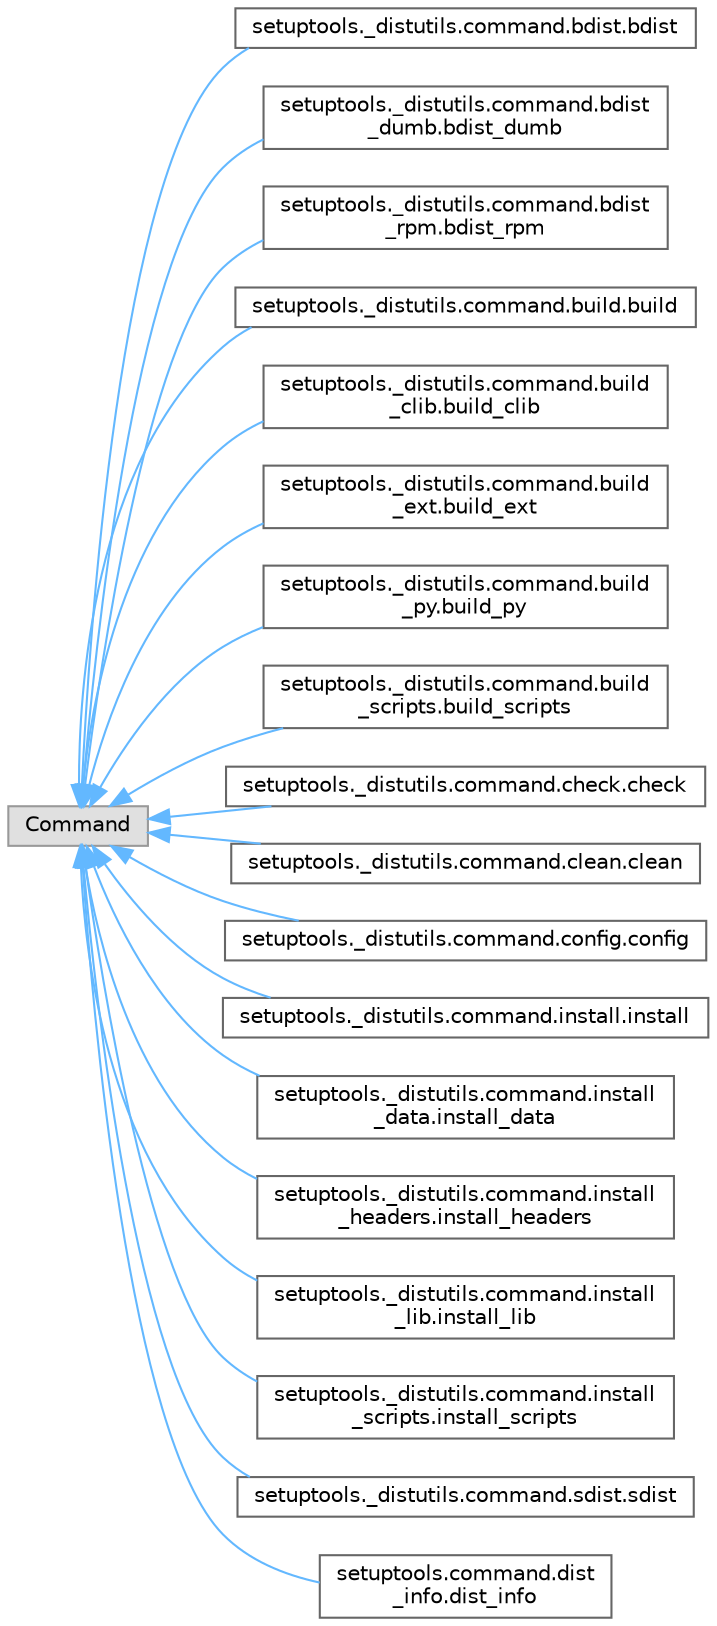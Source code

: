 digraph "Graphical Class Hierarchy"
{
 // LATEX_PDF_SIZE
  bgcolor="transparent";
  edge [fontname=Helvetica,fontsize=10,labelfontname=Helvetica,labelfontsize=10];
  node [fontname=Helvetica,fontsize=10,shape=box,height=0.2,width=0.4];
  rankdir="LR";
  Node0 [id="Node000000",label="Command",height=0.2,width=0.4,color="grey60", fillcolor="#E0E0E0", style="filled",tooltip=" "];
  Node0 -> Node1 [id="edge983_Node000000_Node000001",dir="back",color="steelblue1",style="solid",tooltip=" "];
  Node1 [id="Node000001",label="setuptools._distutils.command.bdist.bdist",height=0.2,width=0.4,color="grey40", fillcolor="white", style="filled",URL="$classsetuptools_1_1__distutils_1_1command_1_1bdist_1_1bdist.html",tooltip=" "];
  Node0 -> Node2 [id="edge984_Node000000_Node000002",dir="back",color="steelblue1",style="solid",tooltip=" "];
  Node2 [id="Node000002",label="setuptools._distutils.command.bdist\l_dumb.bdist_dumb",height=0.2,width=0.4,color="grey40", fillcolor="white", style="filled",URL="$classsetuptools_1_1__distutils_1_1command_1_1bdist__dumb_1_1bdist__dumb.html",tooltip=" "];
  Node0 -> Node3 [id="edge985_Node000000_Node000003",dir="back",color="steelblue1",style="solid",tooltip=" "];
  Node3 [id="Node000003",label="setuptools._distutils.command.bdist\l_rpm.bdist_rpm",height=0.2,width=0.4,color="grey40", fillcolor="white", style="filled",URL="$classsetuptools_1_1__distutils_1_1command_1_1bdist__rpm_1_1bdist__rpm.html",tooltip=" "];
  Node0 -> Node4 [id="edge986_Node000000_Node000004",dir="back",color="steelblue1",style="solid",tooltip=" "];
  Node4 [id="Node000004",label="setuptools._distutils.command.build.build",height=0.2,width=0.4,color="grey40", fillcolor="white", style="filled",URL="$classsetuptools_1_1__distutils_1_1command_1_1build_1_1build.html",tooltip=" "];
  Node0 -> Node5 [id="edge987_Node000000_Node000005",dir="back",color="steelblue1",style="solid",tooltip=" "];
  Node5 [id="Node000005",label="setuptools._distutils.command.build\l_clib.build_clib",height=0.2,width=0.4,color="grey40", fillcolor="white", style="filled",URL="$classsetuptools_1_1__distutils_1_1command_1_1build__clib_1_1build__clib.html",tooltip=" "];
  Node0 -> Node6 [id="edge988_Node000000_Node000006",dir="back",color="steelblue1",style="solid",tooltip=" "];
  Node6 [id="Node000006",label="setuptools._distutils.command.build\l_ext.build_ext",height=0.2,width=0.4,color="grey40", fillcolor="white", style="filled",URL="$classsetuptools_1_1__distutils_1_1command_1_1build__ext_1_1build__ext.html",tooltip=" "];
  Node0 -> Node7 [id="edge989_Node000000_Node000007",dir="back",color="steelblue1",style="solid",tooltip=" "];
  Node7 [id="Node000007",label="setuptools._distutils.command.build\l_py.build_py",height=0.2,width=0.4,color="grey40", fillcolor="white", style="filled",URL="$classsetuptools_1_1__distutils_1_1command_1_1build__py_1_1build__py.html",tooltip=" "];
  Node0 -> Node8 [id="edge990_Node000000_Node000008",dir="back",color="steelblue1",style="solid",tooltip=" "];
  Node8 [id="Node000008",label="setuptools._distutils.command.build\l_scripts.build_scripts",height=0.2,width=0.4,color="grey40", fillcolor="white", style="filled",URL="$classsetuptools_1_1__distutils_1_1command_1_1build__scripts_1_1build__scripts.html",tooltip=" "];
  Node0 -> Node9 [id="edge991_Node000000_Node000009",dir="back",color="steelblue1",style="solid",tooltip=" "];
  Node9 [id="Node000009",label="setuptools._distutils.command.check.check",height=0.2,width=0.4,color="grey40", fillcolor="white", style="filled",URL="$classsetuptools_1_1__distutils_1_1command_1_1check_1_1check.html",tooltip=" "];
  Node0 -> Node10 [id="edge992_Node000000_Node000010",dir="back",color="steelblue1",style="solid",tooltip=" "];
  Node10 [id="Node000010",label="setuptools._distutils.command.clean.clean",height=0.2,width=0.4,color="grey40", fillcolor="white", style="filled",URL="$classsetuptools_1_1__distutils_1_1command_1_1clean_1_1clean.html",tooltip=" "];
  Node0 -> Node11 [id="edge993_Node000000_Node000011",dir="back",color="steelblue1",style="solid",tooltip=" "];
  Node11 [id="Node000011",label="setuptools._distutils.command.config.config",height=0.2,width=0.4,color="grey40", fillcolor="white", style="filled",URL="$classsetuptools_1_1__distutils_1_1command_1_1config_1_1config.html",tooltip=" "];
  Node0 -> Node12 [id="edge994_Node000000_Node000012",dir="back",color="steelblue1",style="solid",tooltip=" "];
  Node12 [id="Node000012",label="setuptools._distutils.command.install.install",height=0.2,width=0.4,color="grey40", fillcolor="white", style="filled",URL="$classsetuptools_1_1__distutils_1_1command_1_1install_1_1install.html",tooltip=" "];
  Node0 -> Node13 [id="edge995_Node000000_Node000013",dir="back",color="steelblue1",style="solid",tooltip=" "];
  Node13 [id="Node000013",label="setuptools._distutils.command.install\l_data.install_data",height=0.2,width=0.4,color="grey40", fillcolor="white", style="filled",URL="$classsetuptools_1_1__distutils_1_1command_1_1install__data_1_1install__data.html",tooltip=" "];
  Node0 -> Node14 [id="edge996_Node000000_Node000014",dir="back",color="steelblue1",style="solid",tooltip=" "];
  Node14 [id="Node000014",label="setuptools._distutils.command.install\l_headers.install_headers",height=0.2,width=0.4,color="grey40", fillcolor="white", style="filled",URL="$classsetuptools_1_1__distutils_1_1command_1_1install__headers_1_1install__headers.html",tooltip=" "];
  Node0 -> Node15 [id="edge997_Node000000_Node000015",dir="back",color="steelblue1",style="solid",tooltip=" "];
  Node15 [id="Node000015",label="setuptools._distutils.command.install\l_lib.install_lib",height=0.2,width=0.4,color="grey40", fillcolor="white", style="filled",URL="$classsetuptools_1_1__distutils_1_1command_1_1install__lib_1_1install__lib.html",tooltip=" "];
  Node0 -> Node16 [id="edge998_Node000000_Node000016",dir="back",color="steelblue1",style="solid",tooltip=" "];
  Node16 [id="Node000016",label="setuptools._distutils.command.install\l_scripts.install_scripts",height=0.2,width=0.4,color="grey40", fillcolor="white", style="filled",URL="$classsetuptools_1_1__distutils_1_1command_1_1install__scripts_1_1install__scripts.html",tooltip=" "];
  Node0 -> Node17 [id="edge999_Node000000_Node000017",dir="back",color="steelblue1",style="solid",tooltip=" "];
  Node17 [id="Node000017",label="setuptools._distutils.command.sdist.sdist",height=0.2,width=0.4,color="grey40", fillcolor="white", style="filled",URL="$classsetuptools_1_1__distutils_1_1command_1_1sdist_1_1sdist.html",tooltip=" "];
  Node0 -> Node18 [id="edge1000_Node000000_Node000018",dir="back",color="steelblue1",style="solid",tooltip=" "];
  Node18 [id="Node000018",label="setuptools.command.dist\l_info.dist_info",height=0.2,width=0.4,color="grey40", fillcolor="white", style="filled",URL="$classsetuptools_1_1command_1_1dist__info_1_1dist__info.html",tooltip=" "];
}
